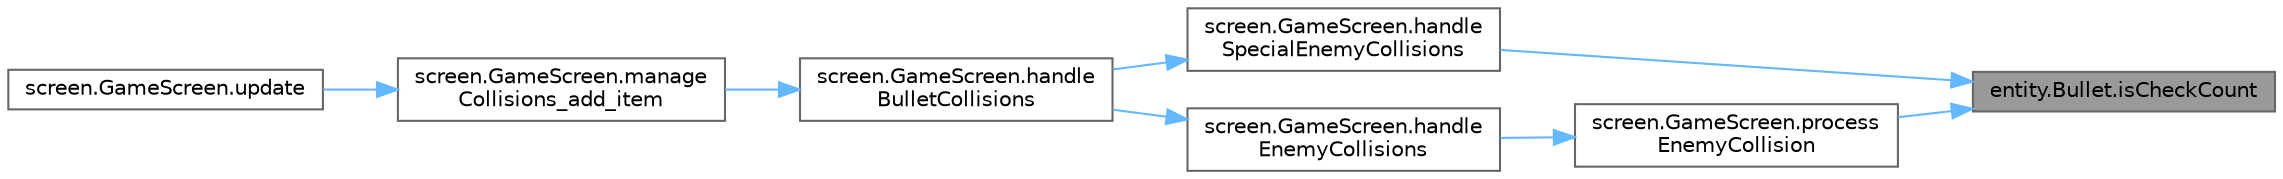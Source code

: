 digraph "entity.Bullet.isCheckCount"
{
 // LATEX_PDF_SIZE
  bgcolor="transparent";
  edge [fontname=Helvetica,fontsize=10,labelfontname=Helvetica,labelfontsize=10];
  node [fontname=Helvetica,fontsize=10,shape=box,height=0.2,width=0.4];
  rankdir="RL";
  Node1 [id="Node000001",label="entity.Bullet.isCheckCount",height=0.2,width=0.4,color="gray40", fillcolor="grey60", style="filled", fontcolor="black",tooltip="Getter for the checkCount of the bullet."];
  Node1 -> Node2 [id="edge1_Node000001_Node000002",dir="back",color="steelblue1",style="solid",tooltip=" "];
  Node2 [id="Node000002",label="screen.GameScreen.handle\lSpecialEnemyCollisions",height=0.2,width=0.4,color="grey40", fillcolor="white", style="filled",URL="$classscreen_1_1_game_screen.html#a86f8c8c2cd6408de33420665e3dedb85",tooltip=" "];
  Node2 -> Node3 [id="edge2_Node000002_Node000003",dir="back",color="steelblue1",style="solid",tooltip=" "];
  Node3 [id="Node000003",label="screen.GameScreen.handle\lBulletCollisions",height=0.2,width=0.4,color="grey40", fillcolor="white", style="filled",URL="$classscreen_1_1_game_screen.html#af6ce22d045fc5614a16a76ce73331295",tooltip=" "];
  Node3 -> Node4 [id="edge3_Node000003_Node000004",dir="back",color="steelblue1",style="solid",tooltip=" "];
  Node4 [id="Node000004",label="screen.GameScreen.manage\lCollisions_add_item",height=0.2,width=0.4,color="grey40", fillcolor="white", style="filled",URL="$classscreen_1_1_game_screen.html#a20e6975baf2786217ea22eabdcc4f3ce",tooltip="Manages collisions between bullets and ships."];
  Node4 -> Node5 [id="edge4_Node000004_Node000005",dir="back",color="steelblue1",style="solid",tooltip=" "];
  Node5 [id="Node000005",label="screen.GameScreen.update",height=0.2,width=0.4,color="grey40", fillcolor="white", style="filled",URL="$classscreen_1_1_game_screen.html#aea54bbc0cb5c6990c159be77532b94e0",tooltip="Updates the elements on screen and checks for events."];
  Node1 -> Node6 [id="edge5_Node000001_Node000006",dir="back",color="steelblue1",style="solid",tooltip=" "];
  Node6 [id="Node000006",label="screen.GameScreen.process\lEnemyCollision",height=0.2,width=0.4,color="grey40", fillcolor="white", style="filled",URL="$classscreen_1_1_game_screen.html#a22cbc570dfbcfcb8b266be01b13164ee",tooltip=" "];
  Node6 -> Node7 [id="edge6_Node000006_Node000007",dir="back",color="steelblue1",style="solid",tooltip=" "];
  Node7 [id="Node000007",label="screen.GameScreen.handle\lEnemyCollisions",height=0.2,width=0.4,color="grey40", fillcolor="white", style="filled",URL="$classscreen_1_1_game_screen.html#af124aabf618c13024b2b60137927c2fb",tooltip=" "];
  Node7 -> Node3 [id="edge7_Node000007_Node000003",dir="back",color="steelblue1",style="solid",tooltip=" "];
}
